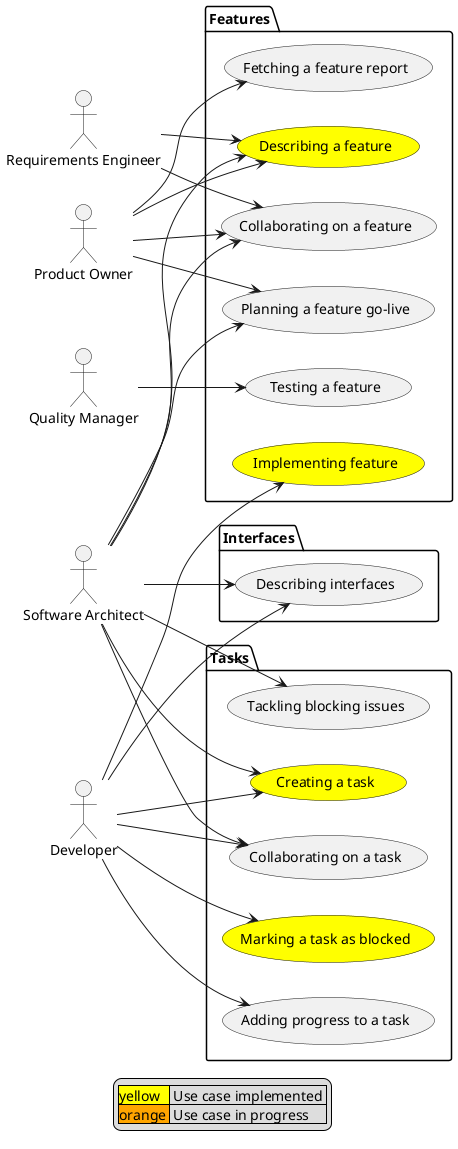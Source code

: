 @startuml
left to right direction

:Developer:
:Product Owner: as PO
:Requirements Engineer: as RE
:Software Architect: as Architect
:Quality Manager: as QM

package Features {
(Describing a feature) as NewFeature #yellow
(Implementing feature) as FeatureImplementation #yellow
(Fetching a feature report) as Report
(Planning a feature go-live) as GoLive
(Collaborating on a feature) as CollabFeature
(Testing a feature) as Testing
}

package Tasks {
(Creating a task) as NewTask #yellow
(Adding progress to a task) as Progress
(Marking a task as blocked) as Blocked #yellow
(Tackling blocking issues) as Tackling
(Collaborating on a task) as CollabTask
}
package Interfaces {
(Describing interfaces) as NewInterface
}

RE --> NewFeature
Architect --> NewFeature
PO --> NewFeature

Developer --> FeatureImplementation
Developer --> NewTask
Architect --> NewTask

Developer --> Progress

Developer --> Blocked

PO --> Report

Architect --> Tackling

Architect --> GoLive
PO --> GoLive

Architect --> NewInterface
Developer --> NewInterface

RE --> CollabFeature
Architect --> CollabFeature
PO --> CollabFeature

Architect --> CollabTask
Developer --> CollabTask

QM --> Testing

legend
  | <#yellow>yellow  | Use case implemented |
  | <#orange>orange | Use case in progress |
end legend

@enduml
